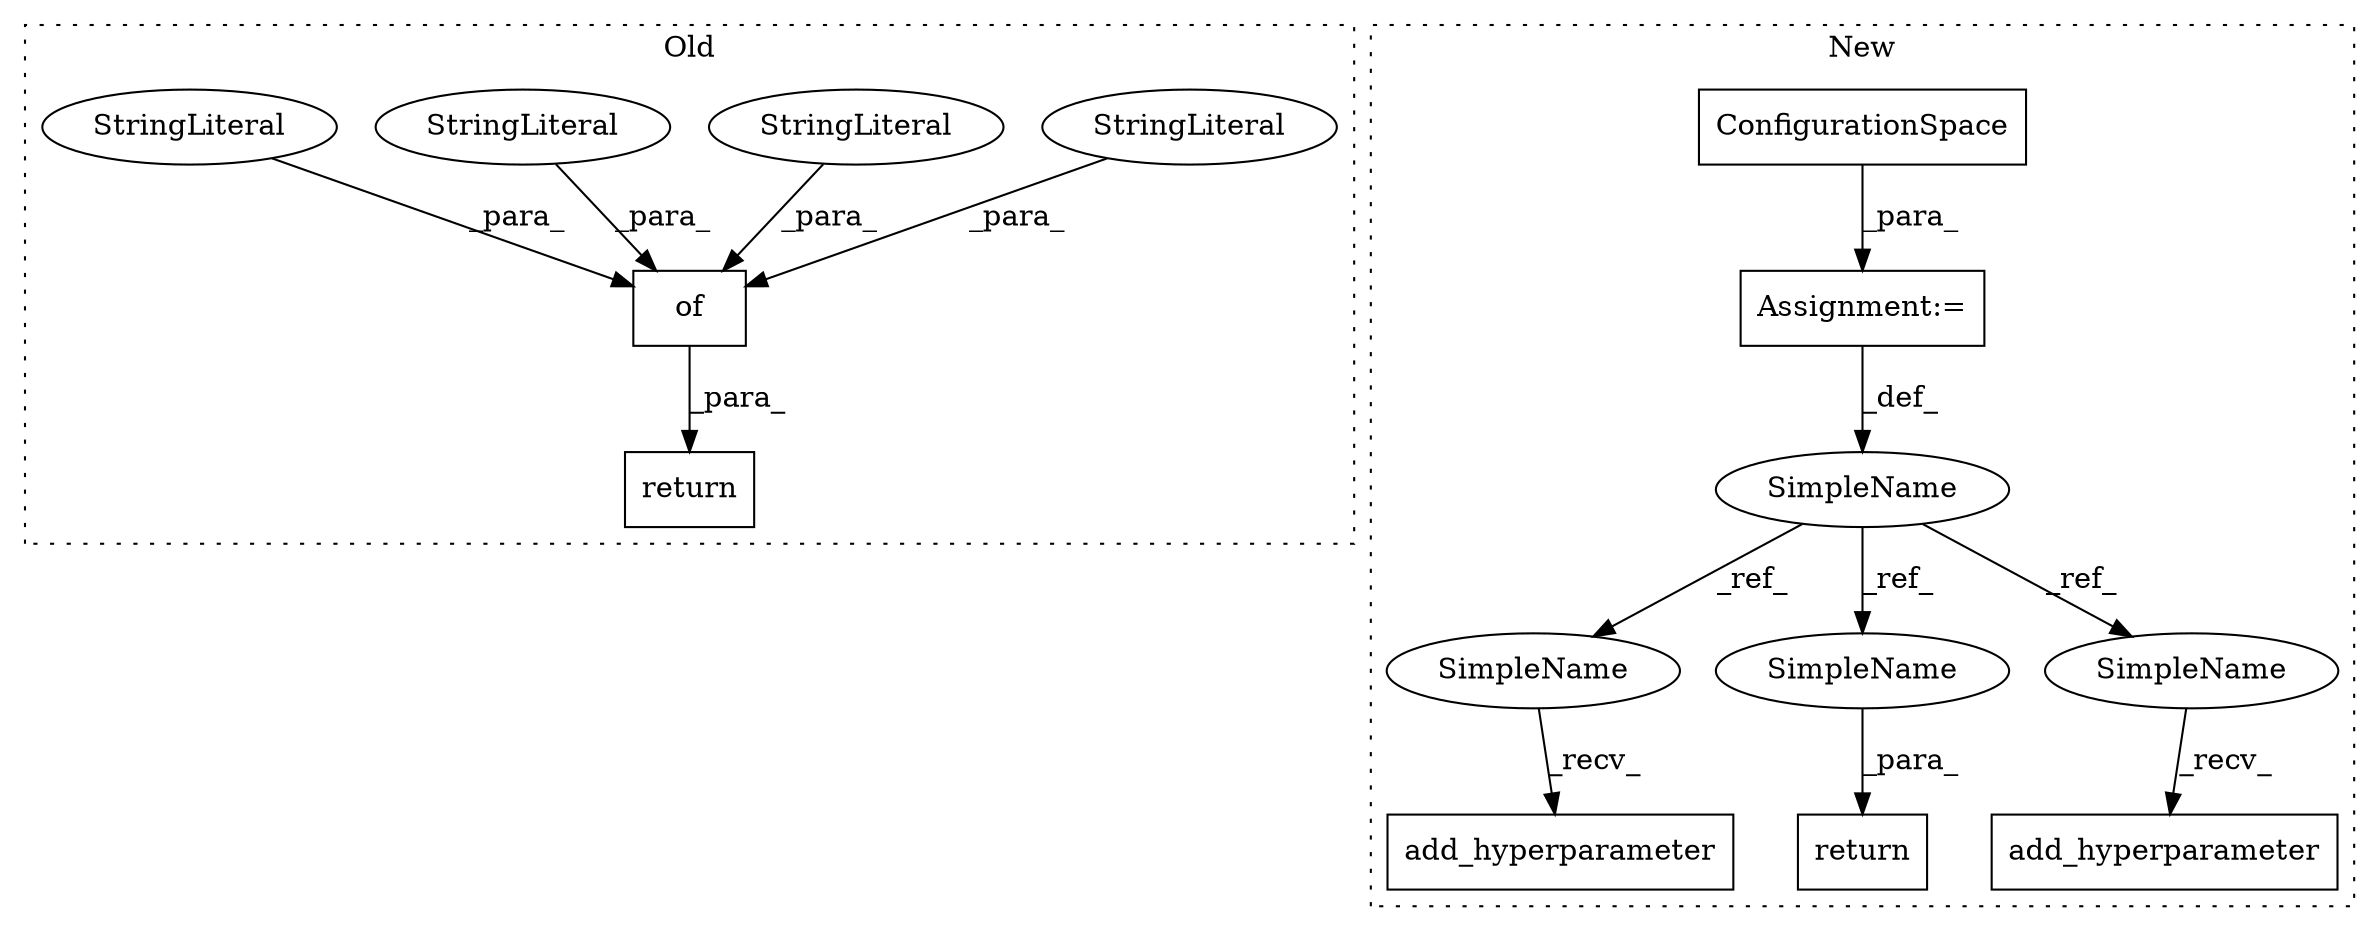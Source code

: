 digraph G {
subgraph cluster0 {
1 [label="of" a="32" s="1538,1600" l="3,1" shape="box"];
3 [label="StringLiteral" a="45" s="1577" l="12" shape="ellipse"];
7 [label="StringLiteral" a="45" s="1548" l="12" shape="ellipse"];
8 [label="StringLiteral" a="45" s="1541" l="6" shape="ellipse"];
9 [label="StringLiteral" a="45" s="1561" l="8" shape="ellipse"];
11 [label="return" a="41" s="1527" l="7" shape="box"];
label = "Old";
style="dotted";
}
subgraph cluster1 {
2 [label="ConfigurationSpace" a="32" s="1498" l="20" shape="box"];
4 [label="add_hyperparameter" a="32" s="1557,1581" l="19,1" shape="box"];
5 [label="SimpleName" a="42" s="1495" l="2" shape="ellipse"];
6 [label="add_hyperparameter" a="32" s="1527,1547" l="19,1" shape="box"];
10 [label="Assignment:=" a="7" s="1497" l="1" shape="box"];
12 [label="return" a="41" s="1588" l="7" shape="box"];
13 [label="SimpleName" a="42" s="1554" l="2" shape="ellipse"];
14 [label="SimpleName" a="42" s="1595" l="2" shape="ellipse"];
15 [label="SimpleName" a="42" s="1524" l="2" shape="ellipse"];
label = "New";
style="dotted";
}
1 -> 11 [label="_para_"];
2 -> 10 [label="_para_"];
3 -> 1 [label="_para_"];
5 -> 14 [label="_ref_"];
5 -> 13 [label="_ref_"];
5 -> 15 [label="_ref_"];
7 -> 1 [label="_para_"];
8 -> 1 [label="_para_"];
9 -> 1 [label="_para_"];
10 -> 5 [label="_def_"];
13 -> 4 [label="_recv_"];
14 -> 12 [label="_para_"];
15 -> 6 [label="_recv_"];
}
